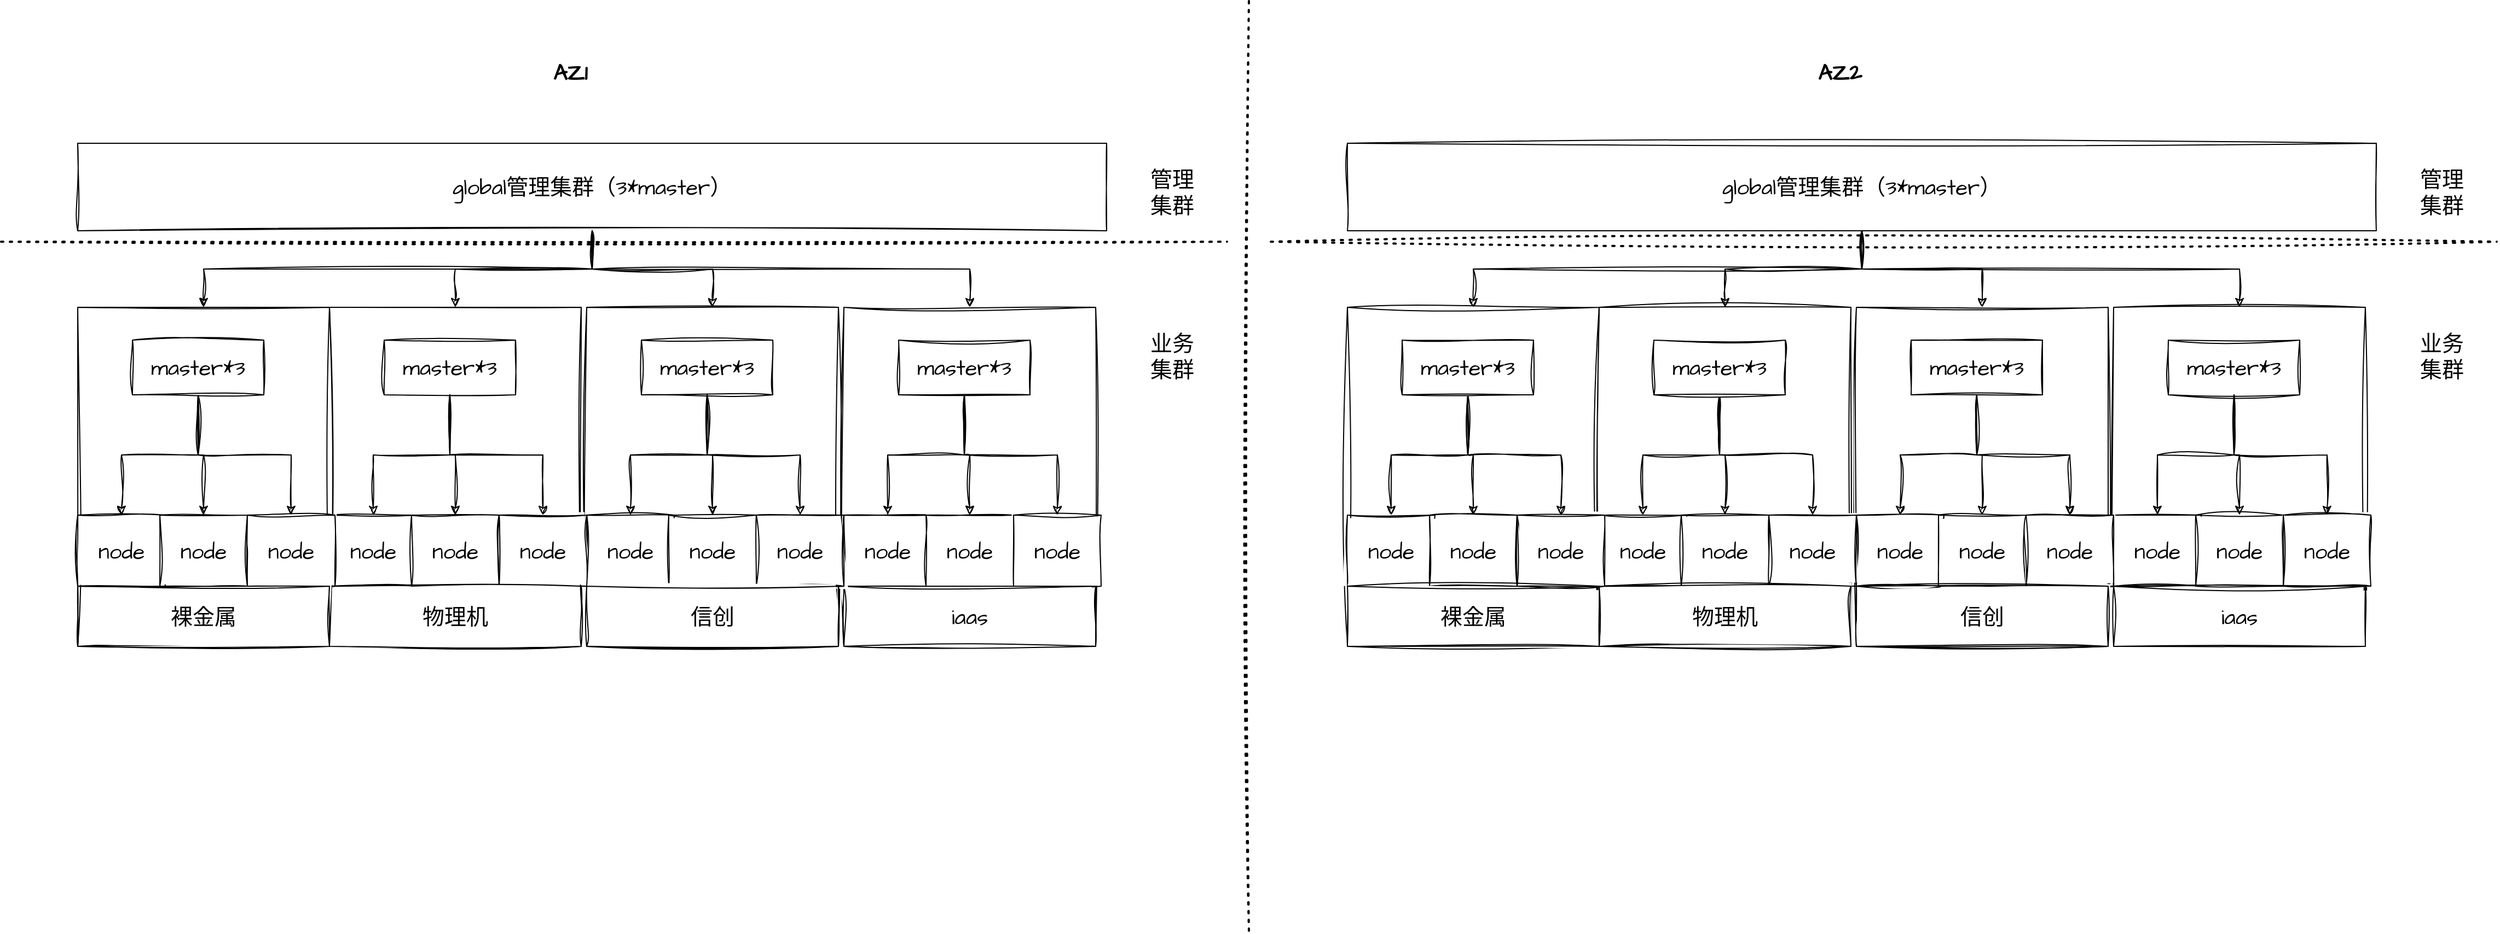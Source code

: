 <mxfile version="21.5.0" type="device">
  <diagram name="第 1 页" id="VTYRid6NEtU59-9vJcbp">
    <mxGraphModel dx="2665" dy="1022" grid="1" gridSize="10" guides="1" tooltips="1" connect="1" arrows="1" fold="1" page="1" pageScale="1" pageWidth="827" pageHeight="1169" math="0" shadow="0">
      <root>
        <mxCell id="0" />
        <mxCell id="1" parent="0" />
        <mxCell id="5ceqGkrwy4whR-oyJm8f-70" value="" style="group" vertex="1" connectable="0" parent="1">
          <mxGeometry x="710" y="430" width="235" height="310" as="geometry" />
        </mxCell>
        <mxCell id="5ceqGkrwy4whR-oyJm8f-71" value="" style="whiteSpace=wrap;html=1;fontSize=20;fontFamily=Architects Daughter;rounded=0;sketch=1;hachureGap=4;jiggle=2;curveFitting=1;fontSource=https%3A%2F%2Ffonts.googleapis.com%2Fcss%3Ffamily%3DArchitects%2BDaughter;" vertex="1" parent="5ceqGkrwy4whR-oyJm8f-70">
          <mxGeometry width="230" height="310" as="geometry" />
        </mxCell>
        <mxCell id="5ceqGkrwy4whR-oyJm8f-72" value="master*3" style="rounded=0;whiteSpace=wrap;html=1;sketch=1;hachureGap=4;jiggle=2;curveFitting=1;fontFamily=Architects Daughter;fontSource=https%3A%2F%2Ffonts.googleapis.com%2Fcss%3Ffamily%3DArchitects%2BDaughter;fontSize=20;" vertex="1" parent="5ceqGkrwy4whR-oyJm8f-70">
          <mxGeometry x="50" y="30" width="120" height="50" as="geometry" />
        </mxCell>
        <mxCell id="5ceqGkrwy4whR-oyJm8f-73" value="node" style="whiteSpace=wrap;html=1;fontSize=20;fontFamily=Architects Daughter;rounded=0;sketch=1;hachureGap=4;jiggle=2;curveFitting=1;fontSource=https%3A%2F%2Ffonts.googleapis.com%2Fcss%3Ffamily%3DArchitects%2BDaughter;" vertex="1" parent="5ceqGkrwy4whR-oyJm8f-70">
          <mxGeometry y="190" width="80" height="65" as="geometry" />
        </mxCell>
        <mxCell id="5ceqGkrwy4whR-oyJm8f-74" value="" style="edgeStyle=orthogonalEdgeStyle;rounded=0;sketch=1;hachureGap=4;jiggle=2;curveFitting=1;orthogonalLoop=1;jettySize=auto;html=1;fontFamily=Architects Daughter;fontSource=https%3A%2F%2Ffonts.googleapis.com%2Fcss%3Ffamily%3DArchitects%2BDaughter;fontSize=16;" edge="1" parent="5ceqGkrwy4whR-oyJm8f-70" source="5ceqGkrwy4whR-oyJm8f-72" target="5ceqGkrwy4whR-oyJm8f-73">
          <mxGeometry relative="1" as="geometry" />
        </mxCell>
        <mxCell id="5ceqGkrwy4whR-oyJm8f-75" value="node" style="whiteSpace=wrap;html=1;fontSize=20;fontFamily=Architects Daughter;rounded=0;sketch=1;hachureGap=4;jiggle=2;curveFitting=1;fontSource=https%3A%2F%2Ffonts.googleapis.com%2Fcss%3Ffamily%3DArchitects%2BDaughter;" vertex="1" parent="5ceqGkrwy4whR-oyJm8f-70">
          <mxGeometry x="75" y="190" width="80" height="65" as="geometry" />
        </mxCell>
        <mxCell id="5ceqGkrwy4whR-oyJm8f-76" style="edgeStyle=orthogonalEdgeStyle;rounded=0;sketch=1;hachureGap=4;jiggle=2;curveFitting=1;orthogonalLoop=1;jettySize=auto;html=1;exitX=0.5;exitY=1;exitDx=0;exitDy=0;fontFamily=Architects Daughter;fontSource=https%3A%2F%2Ffonts.googleapis.com%2Fcss%3Ffamily%3DArchitects%2BDaughter;fontSize=16;" edge="1" parent="5ceqGkrwy4whR-oyJm8f-70" source="5ceqGkrwy4whR-oyJm8f-72" target="5ceqGkrwy4whR-oyJm8f-75">
          <mxGeometry relative="1" as="geometry" />
        </mxCell>
        <mxCell id="5ceqGkrwy4whR-oyJm8f-77" value="node" style="whiteSpace=wrap;html=1;fontSize=20;fontFamily=Architects Daughter;rounded=0;sketch=1;hachureGap=4;jiggle=2;curveFitting=1;fontSource=https%3A%2F%2Ffonts.googleapis.com%2Fcss%3Ffamily%3DArchitects%2BDaughter;" vertex="1" parent="5ceqGkrwy4whR-oyJm8f-70">
          <mxGeometry x="155" y="190" width="80" height="65" as="geometry" />
        </mxCell>
        <mxCell id="5ceqGkrwy4whR-oyJm8f-78" style="edgeStyle=orthogonalEdgeStyle;rounded=0;sketch=1;hachureGap=4;jiggle=2;curveFitting=1;orthogonalLoop=1;jettySize=auto;html=1;exitX=0.5;exitY=1;exitDx=0;exitDy=0;entryX=0.5;entryY=0;entryDx=0;entryDy=0;fontFamily=Architects Daughter;fontSource=https%3A%2F%2Ffonts.googleapis.com%2Fcss%3Ffamily%3DArchitects%2BDaughter;fontSize=16;" edge="1" parent="5ceqGkrwy4whR-oyJm8f-70" source="5ceqGkrwy4whR-oyJm8f-72" target="5ceqGkrwy4whR-oyJm8f-77">
          <mxGeometry relative="1" as="geometry" />
        </mxCell>
        <mxCell id="5ceqGkrwy4whR-oyJm8f-79" value="iaas" style="rounded=0;whiteSpace=wrap;html=1;sketch=1;hachureGap=4;jiggle=2;curveFitting=1;fontFamily=Architects Daughter;fontSource=https%3A%2F%2Ffonts.googleapis.com%2Fcss%3Ffamily%3DArchitects%2BDaughter;fontSize=20;" vertex="1" parent="5ceqGkrwy4whR-oyJm8f-70">
          <mxGeometry y="255" width="230" height="55" as="geometry" />
        </mxCell>
        <mxCell id="5ceqGkrwy4whR-oyJm8f-60" value="" style="group" vertex="1" connectable="0" parent="1">
          <mxGeometry x="475" y="430" width="520" height="310" as="geometry" />
        </mxCell>
        <mxCell id="5ceqGkrwy4whR-oyJm8f-61" value="" style="whiteSpace=wrap;html=1;fontSize=20;fontFamily=Architects Daughter;rounded=0;sketch=1;hachureGap=4;jiggle=2;curveFitting=1;fontSource=https%3A%2F%2Ffonts.googleapis.com%2Fcss%3Ffamily%3DArchitects%2BDaughter;" vertex="1" parent="5ceqGkrwy4whR-oyJm8f-60">
          <mxGeometry width="230" height="310" as="geometry" />
        </mxCell>
        <mxCell id="5ceqGkrwy4whR-oyJm8f-62" value="master*3" style="rounded=0;whiteSpace=wrap;html=1;sketch=1;hachureGap=4;jiggle=2;curveFitting=1;fontFamily=Architects Daughter;fontSource=https%3A%2F%2Ffonts.googleapis.com%2Fcss%3Ffamily%3DArchitects%2BDaughter;fontSize=20;" vertex="1" parent="5ceqGkrwy4whR-oyJm8f-60">
          <mxGeometry x="50" y="30" width="120" height="50" as="geometry" />
        </mxCell>
        <mxCell id="5ceqGkrwy4whR-oyJm8f-63" value="node" style="whiteSpace=wrap;html=1;fontSize=20;fontFamily=Architects Daughter;rounded=0;sketch=1;hachureGap=4;jiggle=2;curveFitting=1;fontSource=https%3A%2F%2Ffonts.googleapis.com%2Fcss%3Ffamily%3DArchitects%2BDaughter;" vertex="1" parent="5ceqGkrwy4whR-oyJm8f-60">
          <mxGeometry y="190" width="80" height="65" as="geometry" />
        </mxCell>
        <mxCell id="5ceqGkrwy4whR-oyJm8f-64" value="" style="edgeStyle=orthogonalEdgeStyle;rounded=0;sketch=1;hachureGap=4;jiggle=2;curveFitting=1;orthogonalLoop=1;jettySize=auto;html=1;fontFamily=Architects Daughter;fontSource=https%3A%2F%2Ffonts.googleapis.com%2Fcss%3Ffamily%3DArchitects%2BDaughter;fontSize=16;" edge="1" parent="5ceqGkrwy4whR-oyJm8f-60" source="5ceqGkrwy4whR-oyJm8f-62" target="5ceqGkrwy4whR-oyJm8f-63">
          <mxGeometry relative="1" as="geometry" />
        </mxCell>
        <mxCell id="5ceqGkrwy4whR-oyJm8f-65" value="node" style="whiteSpace=wrap;html=1;fontSize=20;fontFamily=Architects Daughter;rounded=0;sketch=1;hachureGap=4;jiggle=2;curveFitting=1;fontSource=https%3A%2F%2Ffonts.googleapis.com%2Fcss%3Ffamily%3DArchitects%2BDaughter;" vertex="1" parent="5ceqGkrwy4whR-oyJm8f-60">
          <mxGeometry x="75" y="190" width="80" height="65" as="geometry" />
        </mxCell>
        <mxCell id="5ceqGkrwy4whR-oyJm8f-66" style="edgeStyle=orthogonalEdgeStyle;rounded=0;sketch=1;hachureGap=4;jiggle=2;curveFitting=1;orthogonalLoop=1;jettySize=auto;html=1;exitX=0.5;exitY=1;exitDx=0;exitDy=0;fontFamily=Architects Daughter;fontSource=https%3A%2F%2Ffonts.googleapis.com%2Fcss%3Ffamily%3DArchitects%2BDaughter;fontSize=16;" edge="1" parent="5ceqGkrwy4whR-oyJm8f-60" source="5ceqGkrwy4whR-oyJm8f-62" target="5ceqGkrwy4whR-oyJm8f-65">
          <mxGeometry relative="1" as="geometry" />
        </mxCell>
        <mxCell id="5ceqGkrwy4whR-oyJm8f-67" value="node" style="whiteSpace=wrap;html=1;fontSize=20;fontFamily=Architects Daughter;rounded=0;sketch=1;hachureGap=4;jiggle=2;curveFitting=1;fontSource=https%3A%2F%2Ffonts.googleapis.com%2Fcss%3Ffamily%3DArchitects%2BDaughter;" vertex="1" parent="5ceqGkrwy4whR-oyJm8f-60">
          <mxGeometry x="155" y="190" width="80" height="65" as="geometry" />
        </mxCell>
        <mxCell id="5ceqGkrwy4whR-oyJm8f-68" style="edgeStyle=orthogonalEdgeStyle;rounded=0;sketch=1;hachureGap=4;jiggle=2;curveFitting=1;orthogonalLoop=1;jettySize=auto;html=1;exitX=0.5;exitY=1;exitDx=0;exitDy=0;entryX=0.5;entryY=0;entryDx=0;entryDy=0;fontFamily=Architects Daughter;fontSource=https%3A%2F%2Ffonts.googleapis.com%2Fcss%3Ffamily%3DArchitects%2BDaughter;fontSize=16;" edge="1" parent="5ceqGkrwy4whR-oyJm8f-60" source="5ceqGkrwy4whR-oyJm8f-62" target="5ceqGkrwy4whR-oyJm8f-67">
          <mxGeometry relative="1" as="geometry" />
        </mxCell>
        <mxCell id="5ceqGkrwy4whR-oyJm8f-69" value="信创" style="rounded=0;whiteSpace=wrap;html=1;sketch=1;hachureGap=4;jiggle=2;curveFitting=1;fontFamily=Architects Daughter;fontSource=https%3A%2F%2Ffonts.googleapis.com%2Fcss%3Ffamily%3DArchitects%2BDaughter;fontSize=20;" vertex="1" parent="5ceqGkrwy4whR-oyJm8f-60">
          <mxGeometry y="255" width="230" height="55" as="geometry" />
        </mxCell>
        <mxCell id="5ceqGkrwy4whR-oyJm8f-50" value="" style="group" vertex="1" connectable="0" parent="1">
          <mxGeometry x="240" y="430" width="235" height="310" as="geometry" />
        </mxCell>
        <mxCell id="5ceqGkrwy4whR-oyJm8f-51" value="" style="whiteSpace=wrap;html=1;fontSize=20;fontFamily=Architects Daughter;rounded=0;sketch=1;hachureGap=4;jiggle=2;curveFitting=1;fontSource=https%3A%2F%2Ffonts.googleapis.com%2Fcss%3Ffamily%3DArchitects%2BDaughter;" vertex="1" parent="5ceqGkrwy4whR-oyJm8f-50">
          <mxGeometry width="230" height="310" as="geometry" />
        </mxCell>
        <mxCell id="5ceqGkrwy4whR-oyJm8f-53" value="node" style="whiteSpace=wrap;html=1;fontSize=20;fontFamily=Architects Daughter;rounded=0;sketch=1;hachureGap=4;jiggle=2;curveFitting=1;fontSource=https%3A%2F%2Ffonts.googleapis.com%2Fcss%3Ffamily%3DArchitects%2BDaughter;" vertex="1" parent="5ceqGkrwy4whR-oyJm8f-50">
          <mxGeometry y="190" width="80" height="65" as="geometry" />
        </mxCell>
        <mxCell id="5ceqGkrwy4whR-oyJm8f-54" value="" style="edgeStyle=orthogonalEdgeStyle;rounded=0;sketch=1;hachureGap=4;jiggle=2;curveFitting=1;orthogonalLoop=1;jettySize=auto;html=1;fontFamily=Architects Daughter;fontSource=https%3A%2F%2Ffonts.googleapis.com%2Fcss%3Ffamily%3DArchitects%2BDaughter;fontSize=16;" edge="1" parent="5ceqGkrwy4whR-oyJm8f-50" source="5ceqGkrwy4whR-oyJm8f-52" target="5ceqGkrwy4whR-oyJm8f-53">
          <mxGeometry relative="1" as="geometry" />
        </mxCell>
        <mxCell id="5ceqGkrwy4whR-oyJm8f-55" value="node" style="whiteSpace=wrap;html=1;fontSize=20;fontFamily=Architects Daughter;rounded=0;sketch=1;hachureGap=4;jiggle=2;curveFitting=1;fontSource=https%3A%2F%2Ffonts.googleapis.com%2Fcss%3Ffamily%3DArchitects%2BDaughter;" vertex="1" parent="5ceqGkrwy4whR-oyJm8f-50">
          <mxGeometry x="75" y="190" width="80" height="65" as="geometry" />
        </mxCell>
        <mxCell id="5ceqGkrwy4whR-oyJm8f-56" style="edgeStyle=orthogonalEdgeStyle;rounded=0;sketch=1;hachureGap=4;jiggle=2;curveFitting=1;orthogonalLoop=1;jettySize=auto;html=1;exitX=0.5;exitY=1;exitDx=0;exitDy=0;fontFamily=Architects Daughter;fontSource=https%3A%2F%2Ffonts.googleapis.com%2Fcss%3Ffamily%3DArchitects%2BDaughter;fontSize=16;" edge="1" parent="5ceqGkrwy4whR-oyJm8f-50" source="5ceqGkrwy4whR-oyJm8f-52" target="5ceqGkrwy4whR-oyJm8f-55">
          <mxGeometry relative="1" as="geometry" />
        </mxCell>
        <mxCell id="5ceqGkrwy4whR-oyJm8f-57" value="node" style="whiteSpace=wrap;html=1;fontSize=20;fontFamily=Architects Daughter;rounded=0;sketch=1;hachureGap=4;jiggle=2;curveFitting=1;fontSource=https%3A%2F%2Ffonts.googleapis.com%2Fcss%3Ffamily%3DArchitects%2BDaughter;" vertex="1" parent="5ceqGkrwy4whR-oyJm8f-50">
          <mxGeometry x="155" y="190" width="80" height="65" as="geometry" />
        </mxCell>
        <mxCell id="5ceqGkrwy4whR-oyJm8f-58" style="edgeStyle=orthogonalEdgeStyle;rounded=0;sketch=1;hachureGap=4;jiggle=2;curveFitting=1;orthogonalLoop=1;jettySize=auto;html=1;exitX=0.5;exitY=1;exitDx=0;exitDy=0;entryX=0.5;entryY=0;entryDx=0;entryDy=0;fontFamily=Architects Daughter;fontSource=https%3A%2F%2Ffonts.googleapis.com%2Fcss%3Ffamily%3DArchitects%2BDaughter;fontSize=16;" edge="1" parent="5ceqGkrwy4whR-oyJm8f-50" source="5ceqGkrwy4whR-oyJm8f-52" target="5ceqGkrwy4whR-oyJm8f-57">
          <mxGeometry relative="1" as="geometry" />
        </mxCell>
        <mxCell id="5ceqGkrwy4whR-oyJm8f-59" value="物理机" style="rounded=0;whiteSpace=wrap;html=1;sketch=1;hachureGap=4;jiggle=2;curveFitting=1;fontFamily=Architects Daughter;fontSource=https%3A%2F%2Ffonts.googleapis.com%2Fcss%3Ffamily%3DArchitects%2BDaughter;fontSize=20;" vertex="1" parent="5ceqGkrwy4whR-oyJm8f-50">
          <mxGeometry y="255" width="230" height="55" as="geometry" />
        </mxCell>
        <mxCell id="5ceqGkrwy4whR-oyJm8f-52" value="master*3" style="rounded=0;whiteSpace=wrap;html=1;sketch=1;hachureGap=4;jiggle=2;curveFitting=1;fontFamily=Architects Daughter;fontSource=https%3A%2F%2Ffonts.googleapis.com%2Fcss%3Ffamily%3DArchitects%2BDaughter;fontSize=20;" vertex="1" parent="5ceqGkrwy4whR-oyJm8f-50">
          <mxGeometry x="50" y="30" width="120" height="50" as="geometry" />
        </mxCell>
        <mxCell id="5ceqGkrwy4whR-oyJm8f-31" value="" style="edgeStyle=orthogonalEdgeStyle;rounded=0;sketch=1;hachureGap=4;jiggle=2;curveFitting=1;orthogonalLoop=1;jettySize=auto;html=1;fontFamily=Architects Daughter;fontSource=https%3A%2F%2Ffonts.googleapis.com%2Fcss%3Ffamily%3DArchitects%2BDaughter;fontSize=16;entryX=0.5;entryY=0;entryDx=0;entryDy=0;" edge="1" parent="1" source="5ceqGkrwy4whR-oyJm8f-28" target="5ceqGkrwy4whR-oyJm8f-90">
          <mxGeometry relative="1" as="geometry">
            <mxPoint x="125" y="430" as="targetPoint" />
          </mxGeometry>
        </mxCell>
        <mxCell id="5ceqGkrwy4whR-oyJm8f-81" style="edgeStyle=orthogonalEdgeStyle;rounded=0;sketch=1;hachureGap=4;jiggle=2;curveFitting=1;orthogonalLoop=1;jettySize=auto;html=1;exitX=0.5;exitY=1;exitDx=0;exitDy=0;entryX=0.5;entryY=0;entryDx=0;entryDy=0;fontFamily=Architects Daughter;fontSource=https%3A%2F%2Ffonts.googleapis.com%2Fcss%3Ffamily%3DArchitects%2BDaughter;fontSize=16;" edge="1" parent="1" source="5ceqGkrwy4whR-oyJm8f-28" target="5ceqGkrwy4whR-oyJm8f-51">
          <mxGeometry relative="1" as="geometry" />
        </mxCell>
        <mxCell id="5ceqGkrwy4whR-oyJm8f-82" style="edgeStyle=orthogonalEdgeStyle;rounded=0;sketch=1;hachureGap=4;jiggle=2;curveFitting=1;orthogonalLoop=1;jettySize=auto;html=1;exitX=0.5;exitY=1;exitDx=0;exitDy=0;entryX=0.5;entryY=0;entryDx=0;entryDy=0;fontFamily=Architects Daughter;fontSource=https%3A%2F%2Ffonts.googleapis.com%2Fcss%3Ffamily%3DArchitects%2BDaughter;fontSize=16;" edge="1" parent="1" source="5ceqGkrwy4whR-oyJm8f-28" target="5ceqGkrwy4whR-oyJm8f-61">
          <mxGeometry relative="1" as="geometry" />
        </mxCell>
        <mxCell id="5ceqGkrwy4whR-oyJm8f-83" style="edgeStyle=orthogonalEdgeStyle;rounded=0;sketch=1;hachureGap=4;jiggle=2;curveFitting=1;orthogonalLoop=1;jettySize=auto;html=1;exitX=0.5;exitY=1;exitDx=0;exitDy=0;fontFamily=Architects Daughter;fontSource=https%3A%2F%2Ffonts.googleapis.com%2Fcss%3Ffamily%3DArchitects%2BDaughter;fontSize=16;" edge="1" parent="1" source="5ceqGkrwy4whR-oyJm8f-28" target="5ceqGkrwy4whR-oyJm8f-71">
          <mxGeometry relative="1" as="geometry" />
        </mxCell>
        <mxCell id="5ceqGkrwy4whR-oyJm8f-28" value="global管理集群（3*master）" style="rounded=0;whiteSpace=wrap;html=1;sketch=1;hachureGap=4;jiggle=2;curveFitting=1;fontFamily=Architects Daughter;fontSource=https%3A%2F%2Ffonts.googleapis.com%2Fcss%3Ffamily%3DArchitects%2BDaughter;fontSize=20;" vertex="1" parent="1">
          <mxGeometry x="10" y="280" width="940" height="80" as="geometry" />
        </mxCell>
        <mxCell id="5ceqGkrwy4whR-oyJm8f-88" value="" style="endArrow=none;dashed=1;html=1;dashPattern=1 3;strokeWidth=2;rounded=0;sketch=1;hachureGap=4;jiggle=2;curveFitting=1;fontFamily=Architects Daughter;fontSource=https%3A%2F%2Ffonts.googleapis.com%2Fcss%3Ffamily%3DArchitects%2BDaughter;fontSize=16;" edge="1" parent="1">
          <mxGeometry width="50" height="50" relative="1" as="geometry">
            <mxPoint x="-60" y="370" as="sourcePoint" />
            <mxPoint x="1060" y="370" as="targetPoint" />
          </mxGeometry>
        </mxCell>
        <mxCell id="5ceqGkrwy4whR-oyJm8f-89" value="" style="group" vertex="1" connectable="0" parent="1">
          <mxGeometry x="10" y="430" width="235" height="310" as="geometry" />
        </mxCell>
        <mxCell id="5ceqGkrwy4whR-oyJm8f-90" value="" style="whiteSpace=wrap;html=1;fontSize=20;fontFamily=Architects Daughter;rounded=0;sketch=1;hachureGap=4;jiggle=2;curveFitting=1;fontSource=https%3A%2F%2Ffonts.googleapis.com%2Fcss%3Ffamily%3DArchitects%2BDaughter;" vertex="1" parent="5ceqGkrwy4whR-oyJm8f-89">
          <mxGeometry width="230" height="310" as="geometry" />
        </mxCell>
        <mxCell id="5ceqGkrwy4whR-oyJm8f-91" value="node" style="whiteSpace=wrap;html=1;fontSize=20;fontFamily=Architects Daughter;rounded=0;sketch=1;hachureGap=4;jiggle=2;curveFitting=1;fontSource=https%3A%2F%2Ffonts.googleapis.com%2Fcss%3Ffamily%3DArchitects%2BDaughter;" vertex="1" parent="5ceqGkrwy4whR-oyJm8f-89">
          <mxGeometry y="190" width="80" height="65" as="geometry" />
        </mxCell>
        <mxCell id="5ceqGkrwy4whR-oyJm8f-92" value="" style="edgeStyle=orthogonalEdgeStyle;rounded=0;sketch=1;hachureGap=4;jiggle=2;curveFitting=1;orthogonalLoop=1;jettySize=auto;html=1;fontFamily=Architects Daughter;fontSource=https%3A%2F%2Ffonts.googleapis.com%2Fcss%3Ffamily%3DArchitects%2BDaughter;fontSize=16;" edge="1" parent="5ceqGkrwy4whR-oyJm8f-89" source="5ceqGkrwy4whR-oyJm8f-98" target="5ceqGkrwy4whR-oyJm8f-91">
          <mxGeometry relative="1" as="geometry" />
        </mxCell>
        <mxCell id="5ceqGkrwy4whR-oyJm8f-93" value="node" style="whiteSpace=wrap;html=1;fontSize=20;fontFamily=Architects Daughter;rounded=0;sketch=1;hachureGap=4;jiggle=2;curveFitting=1;fontSource=https%3A%2F%2Ffonts.googleapis.com%2Fcss%3Ffamily%3DArchitects%2BDaughter;" vertex="1" parent="5ceqGkrwy4whR-oyJm8f-89">
          <mxGeometry x="75" y="190" width="80" height="65" as="geometry" />
        </mxCell>
        <mxCell id="5ceqGkrwy4whR-oyJm8f-94" style="edgeStyle=orthogonalEdgeStyle;rounded=0;sketch=1;hachureGap=4;jiggle=2;curveFitting=1;orthogonalLoop=1;jettySize=auto;html=1;exitX=0.5;exitY=1;exitDx=0;exitDy=0;fontFamily=Architects Daughter;fontSource=https%3A%2F%2Ffonts.googleapis.com%2Fcss%3Ffamily%3DArchitects%2BDaughter;fontSize=16;" edge="1" parent="5ceqGkrwy4whR-oyJm8f-89" source="5ceqGkrwy4whR-oyJm8f-98" target="5ceqGkrwy4whR-oyJm8f-93">
          <mxGeometry relative="1" as="geometry" />
        </mxCell>
        <mxCell id="5ceqGkrwy4whR-oyJm8f-95" value="node" style="whiteSpace=wrap;html=1;fontSize=20;fontFamily=Architects Daughter;rounded=0;sketch=1;hachureGap=4;jiggle=2;curveFitting=1;fontSource=https%3A%2F%2Ffonts.googleapis.com%2Fcss%3Ffamily%3DArchitects%2BDaughter;" vertex="1" parent="5ceqGkrwy4whR-oyJm8f-89">
          <mxGeometry x="155" y="190" width="80" height="65" as="geometry" />
        </mxCell>
        <mxCell id="5ceqGkrwy4whR-oyJm8f-96" style="edgeStyle=orthogonalEdgeStyle;rounded=0;sketch=1;hachureGap=4;jiggle=2;curveFitting=1;orthogonalLoop=1;jettySize=auto;html=1;exitX=0.5;exitY=1;exitDx=0;exitDy=0;entryX=0.5;entryY=0;entryDx=0;entryDy=0;fontFamily=Architects Daughter;fontSource=https%3A%2F%2Ffonts.googleapis.com%2Fcss%3Ffamily%3DArchitects%2BDaughter;fontSize=16;" edge="1" parent="5ceqGkrwy4whR-oyJm8f-89" source="5ceqGkrwy4whR-oyJm8f-98" target="5ceqGkrwy4whR-oyJm8f-95">
          <mxGeometry relative="1" as="geometry" />
        </mxCell>
        <mxCell id="5ceqGkrwy4whR-oyJm8f-97" value="裸金属" style="rounded=0;whiteSpace=wrap;html=1;sketch=1;hachureGap=4;jiggle=2;curveFitting=1;fontFamily=Architects Daughter;fontSource=https%3A%2F%2Ffonts.googleapis.com%2Fcss%3Ffamily%3DArchitects%2BDaughter;fontSize=20;" vertex="1" parent="5ceqGkrwy4whR-oyJm8f-89">
          <mxGeometry y="255" width="230" height="55" as="geometry" />
        </mxCell>
        <mxCell id="5ceqGkrwy4whR-oyJm8f-98" value="master*3" style="rounded=0;whiteSpace=wrap;html=1;sketch=1;hachureGap=4;jiggle=2;curveFitting=1;fontFamily=Architects Daughter;fontSource=https%3A%2F%2Ffonts.googleapis.com%2Fcss%3Ffamily%3DArchitects%2BDaughter;fontSize=20;" vertex="1" parent="5ceqGkrwy4whR-oyJm8f-89">
          <mxGeometry x="50" y="30" width="120" height="50" as="geometry" />
        </mxCell>
        <mxCell id="5ceqGkrwy4whR-oyJm8f-100" value="管理集群" style="text;html=1;strokeColor=none;fillColor=none;align=center;verticalAlign=middle;whiteSpace=wrap;rounded=0;fontSize=20;fontFamily=Architects Daughter;" vertex="1" parent="1">
          <mxGeometry x="980" y="310" width="60" height="30" as="geometry" />
        </mxCell>
        <mxCell id="5ceqGkrwy4whR-oyJm8f-101" value="业务集群" style="text;html=1;strokeColor=none;fillColor=none;align=center;verticalAlign=middle;whiteSpace=wrap;rounded=0;fontSize=20;fontFamily=Architects Daughter;" vertex="1" parent="1">
          <mxGeometry x="980" y="460" width="60" height="30" as="geometry" />
        </mxCell>
        <mxCell id="5ceqGkrwy4whR-oyJm8f-102" value="&lt;b&gt;AZ1&lt;/b&gt;" style="text;html=1;strokeColor=none;fillColor=none;align=center;verticalAlign=middle;whiteSpace=wrap;rounded=0;fontSize=20;fontFamily=Architects Daughter;" vertex="1" parent="1">
          <mxGeometry x="430" y="200" width="60" height="30" as="geometry" />
        </mxCell>
        <mxCell id="5ceqGkrwy4whR-oyJm8f-103" value="" style="endArrow=none;dashed=1;html=1;dashPattern=1 3;strokeWidth=2;rounded=0;sketch=1;hachureGap=4;jiggle=2;curveFitting=1;fontFamily=Architects Daughter;fontSource=https%3A%2F%2Ffonts.googleapis.com%2Fcss%3Ffamily%3DArchitects%2BDaughter;fontSize=16;" edge="1" parent="1">
          <mxGeometry width="50" height="50" relative="1" as="geometry">
            <mxPoint x="1080" y="1000" as="sourcePoint" />
            <mxPoint x="1080" y="150" as="targetPoint" />
          </mxGeometry>
        </mxCell>
        <mxCell id="5ceqGkrwy4whR-oyJm8f-104" value="" style="group" vertex="1" connectable="0" parent="1">
          <mxGeometry x="1870" y="430" width="235" height="310" as="geometry" />
        </mxCell>
        <mxCell id="5ceqGkrwy4whR-oyJm8f-105" value="" style="whiteSpace=wrap;html=1;fontSize=20;fontFamily=Architects Daughter;rounded=0;sketch=1;hachureGap=4;jiggle=2;curveFitting=1;fontSource=https%3A%2F%2Ffonts.googleapis.com%2Fcss%3Ffamily%3DArchitects%2BDaughter;" vertex="1" parent="5ceqGkrwy4whR-oyJm8f-104">
          <mxGeometry width="230" height="310" as="geometry" />
        </mxCell>
        <mxCell id="5ceqGkrwy4whR-oyJm8f-106" value="master*3" style="rounded=0;whiteSpace=wrap;html=1;sketch=1;hachureGap=4;jiggle=2;curveFitting=1;fontFamily=Architects Daughter;fontSource=https%3A%2F%2Ffonts.googleapis.com%2Fcss%3Ffamily%3DArchitects%2BDaughter;fontSize=20;" vertex="1" parent="5ceqGkrwy4whR-oyJm8f-104">
          <mxGeometry x="50" y="30" width="120" height="50" as="geometry" />
        </mxCell>
        <mxCell id="5ceqGkrwy4whR-oyJm8f-107" value="node" style="whiteSpace=wrap;html=1;fontSize=20;fontFamily=Architects Daughter;rounded=0;sketch=1;hachureGap=4;jiggle=2;curveFitting=1;fontSource=https%3A%2F%2Ffonts.googleapis.com%2Fcss%3Ffamily%3DArchitects%2BDaughter;" vertex="1" parent="5ceqGkrwy4whR-oyJm8f-104">
          <mxGeometry y="190" width="80" height="65" as="geometry" />
        </mxCell>
        <mxCell id="5ceqGkrwy4whR-oyJm8f-108" value="" style="edgeStyle=orthogonalEdgeStyle;rounded=0;sketch=1;hachureGap=4;jiggle=2;curveFitting=1;orthogonalLoop=1;jettySize=auto;html=1;fontFamily=Architects Daughter;fontSource=https%3A%2F%2Ffonts.googleapis.com%2Fcss%3Ffamily%3DArchitects%2BDaughter;fontSize=16;" edge="1" parent="5ceqGkrwy4whR-oyJm8f-104" source="5ceqGkrwy4whR-oyJm8f-106" target="5ceqGkrwy4whR-oyJm8f-107">
          <mxGeometry relative="1" as="geometry" />
        </mxCell>
        <mxCell id="5ceqGkrwy4whR-oyJm8f-109" value="node" style="whiteSpace=wrap;html=1;fontSize=20;fontFamily=Architects Daughter;rounded=0;sketch=1;hachureGap=4;jiggle=2;curveFitting=1;fontSource=https%3A%2F%2Ffonts.googleapis.com%2Fcss%3Ffamily%3DArchitects%2BDaughter;" vertex="1" parent="5ceqGkrwy4whR-oyJm8f-104">
          <mxGeometry x="75" y="190" width="80" height="65" as="geometry" />
        </mxCell>
        <mxCell id="5ceqGkrwy4whR-oyJm8f-110" style="edgeStyle=orthogonalEdgeStyle;rounded=0;sketch=1;hachureGap=4;jiggle=2;curveFitting=1;orthogonalLoop=1;jettySize=auto;html=1;exitX=0.5;exitY=1;exitDx=0;exitDy=0;fontFamily=Architects Daughter;fontSource=https%3A%2F%2Ffonts.googleapis.com%2Fcss%3Ffamily%3DArchitects%2BDaughter;fontSize=16;" edge="1" parent="5ceqGkrwy4whR-oyJm8f-104" source="5ceqGkrwy4whR-oyJm8f-106" target="5ceqGkrwy4whR-oyJm8f-109">
          <mxGeometry relative="1" as="geometry" />
        </mxCell>
        <mxCell id="5ceqGkrwy4whR-oyJm8f-111" value="node" style="whiteSpace=wrap;html=1;fontSize=20;fontFamily=Architects Daughter;rounded=0;sketch=1;hachureGap=4;jiggle=2;curveFitting=1;fontSource=https%3A%2F%2Ffonts.googleapis.com%2Fcss%3Ffamily%3DArchitects%2BDaughter;" vertex="1" parent="5ceqGkrwy4whR-oyJm8f-104">
          <mxGeometry x="155" y="190" width="80" height="65" as="geometry" />
        </mxCell>
        <mxCell id="5ceqGkrwy4whR-oyJm8f-112" style="edgeStyle=orthogonalEdgeStyle;rounded=0;sketch=1;hachureGap=4;jiggle=2;curveFitting=1;orthogonalLoop=1;jettySize=auto;html=1;exitX=0.5;exitY=1;exitDx=0;exitDy=0;entryX=0.5;entryY=0;entryDx=0;entryDy=0;fontFamily=Architects Daughter;fontSource=https%3A%2F%2Ffonts.googleapis.com%2Fcss%3Ffamily%3DArchitects%2BDaughter;fontSize=16;" edge="1" parent="5ceqGkrwy4whR-oyJm8f-104" source="5ceqGkrwy4whR-oyJm8f-106" target="5ceqGkrwy4whR-oyJm8f-111">
          <mxGeometry relative="1" as="geometry" />
        </mxCell>
        <mxCell id="5ceqGkrwy4whR-oyJm8f-113" value="iaas" style="rounded=0;whiteSpace=wrap;html=1;sketch=1;hachureGap=4;jiggle=2;curveFitting=1;fontFamily=Architects Daughter;fontSource=https%3A%2F%2Ffonts.googleapis.com%2Fcss%3Ffamily%3DArchitects%2BDaughter;fontSize=20;" vertex="1" parent="5ceqGkrwy4whR-oyJm8f-104">
          <mxGeometry y="255" width="230" height="55" as="geometry" />
        </mxCell>
        <mxCell id="5ceqGkrwy4whR-oyJm8f-114" value="" style="group" vertex="1" connectable="0" parent="1">
          <mxGeometry x="1635" y="430" width="520" height="310" as="geometry" />
        </mxCell>
        <mxCell id="5ceqGkrwy4whR-oyJm8f-115" value="" style="whiteSpace=wrap;html=1;fontSize=20;fontFamily=Architects Daughter;rounded=0;sketch=1;hachureGap=4;jiggle=2;curveFitting=1;fontSource=https%3A%2F%2Ffonts.googleapis.com%2Fcss%3Ffamily%3DArchitects%2BDaughter;" vertex="1" parent="5ceqGkrwy4whR-oyJm8f-114">
          <mxGeometry width="230" height="310" as="geometry" />
        </mxCell>
        <mxCell id="5ceqGkrwy4whR-oyJm8f-116" value="master*3" style="rounded=0;whiteSpace=wrap;html=1;sketch=1;hachureGap=4;jiggle=2;curveFitting=1;fontFamily=Architects Daughter;fontSource=https%3A%2F%2Ffonts.googleapis.com%2Fcss%3Ffamily%3DArchitects%2BDaughter;fontSize=20;" vertex="1" parent="5ceqGkrwy4whR-oyJm8f-114">
          <mxGeometry x="50" y="30" width="120" height="50" as="geometry" />
        </mxCell>
        <mxCell id="5ceqGkrwy4whR-oyJm8f-117" value="node" style="whiteSpace=wrap;html=1;fontSize=20;fontFamily=Architects Daughter;rounded=0;sketch=1;hachureGap=4;jiggle=2;curveFitting=1;fontSource=https%3A%2F%2Ffonts.googleapis.com%2Fcss%3Ffamily%3DArchitects%2BDaughter;" vertex="1" parent="5ceqGkrwy4whR-oyJm8f-114">
          <mxGeometry y="190" width="80" height="65" as="geometry" />
        </mxCell>
        <mxCell id="5ceqGkrwy4whR-oyJm8f-118" value="" style="edgeStyle=orthogonalEdgeStyle;rounded=0;sketch=1;hachureGap=4;jiggle=2;curveFitting=1;orthogonalLoop=1;jettySize=auto;html=1;fontFamily=Architects Daughter;fontSource=https%3A%2F%2Ffonts.googleapis.com%2Fcss%3Ffamily%3DArchitects%2BDaughter;fontSize=16;" edge="1" parent="5ceqGkrwy4whR-oyJm8f-114" source="5ceqGkrwy4whR-oyJm8f-116" target="5ceqGkrwy4whR-oyJm8f-117">
          <mxGeometry relative="1" as="geometry" />
        </mxCell>
        <mxCell id="5ceqGkrwy4whR-oyJm8f-119" value="node" style="whiteSpace=wrap;html=1;fontSize=20;fontFamily=Architects Daughter;rounded=0;sketch=1;hachureGap=4;jiggle=2;curveFitting=1;fontSource=https%3A%2F%2Ffonts.googleapis.com%2Fcss%3Ffamily%3DArchitects%2BDaughter;" vertex="1" parent="5ceqGkrwy4whR-oyJm8f-114">
          <mxGeometry x="75" y="190" width="80" height="65" as="geometry" />
        </mxCell>
        <mxCell id="5ceqGkrwy4whR-oyJm8f-120" style="edgeStyle=orthogonalEdgeStyle;rounded=0;sketch=1;hachureGap=4;jiggle=2;curveFitting=1;orthogonalLoop=1;jettySize=auto;html=1;exitX=0.5;exitY=1;exitDx=0;exitDy=0;fontFamily=Architects Daughter;fontSource=https%3A%2F%2Ffonts.googleapis.com%2Fcss%3Ffamily%3DArchitects%2BDaughter;fontSize=16;" edge="1" parent="5ceqGkrwy4whR-oyJm8f-114" source="5ceqGkrwy4whR-oyJm8f-116" target="5ceqGkrwy4whR-oyJm8f-119">
          <mxGeometry relative="1" as="geometry" />
        </mxCell>
        <mxCell id="5ceqGkrwy4whR-oyJm8f-121" value="node" style="whiteSpace=wrap;html=1;fontSize=20;fontFamily=Architects Daughter;rounded=0;sketch=1;hachureGap=4;jiggle=2;curveFitting=1;fontSource=https%3A%2F%2Ffonts.googleapis.com%2Fcss%3Ffamily%3DArchitects%2BDaughter;" vertex="1" parent="5ceqGkrwy4whR-oyJm8f-114">
          <mxGeometry x="155" y="190" width="80" height="65" as="geometry" />
        </mxCell>
        <mxCell id="5ceqGkrwy4whR-oyJm8f-122" style="edgeStyle=orthogonalEdgeStyle;rounded=0;sketch=1;hachureGap=4;jiggle=2;curveFitting=1;orthogonalLoop=1;jettySize=auto;html=1;exitX=0.5;exitY=1;exitDx=0;exitDy=0;entryX=0.5;entryY=0;entryDx=0;entryDy=0;fontFamily=Architects Daughter;fontSource=https%3A%2F%2Ffonts.googleapis.com%2Fcss%3Ffamily%3DArchitects%2BDaughter;fontSize=16;" edge="1" parent="5ceqGkrwy4whR-oyJm8f-114" source="5ceqGkrwy4whR-oyJm8f-116" target="5ceqGkrwy4whR-oyJm8f-121">
          <mxGeometry relative="1" as="geometry" />
        </mxCell>
        <mxCell id="5ceqGkrwy4whR-oyJm8f-123" value="信创" style="rounded=0;whiteSpace=wrap;html=1;sketch=1;hachureGap=4;jiggle=2;curveFitting=1;fontFamily=Architects Daughter;fontSource=https%3A%2F%2Ffonts.googleapis.com%2Fcss%3Ffamily%3DArchitects%2BDaughter;fontSize=20;" vertex="1" parent="5ceqGkrwy4whR-oyJm8f-114">
          <mxGeometry y="255" width="230" height="55" as="geometry" />
        </mxCell>
        <mxCell id="5ceqGkrwy4whR-oyJm8f-124" value="" style="group" vertex="1" connectable="0" parent="1">
          <mxGeometry x="1400" y="430" width="235" height="310" as="geometry" />
        </mxCell>
        <mxCell id="5ceqGkrwy4whR-oyJm8f-125" value="" style="whiteSpace=wrap;html=1;fontSize=20;fontFamily=Architects Daughter;rounded=0;sketch=1;hachureGap=4;jiggle=2;curveFitting=1;fontSource=https%3A%2F%2Ffonts.googleapis.com%2Fcss%3Ffamily%3DArchitects%2BDaughter;" vertex="1" parent="5ceqGkrwy4whR-oyJm8f-124">
          <mxGeometry width="230" height="310" as="geometry" />
        </mxCell>
        <mxCell id="5ceqGkrwy4whR-oyJm8f-126" value="node" style="whiteSpace=wrap;html=1;fontSize=20;fontFamily=Architects Daughter;rounded=0;sketch=1;hachureGap=4;jiggle=2;curveFitting=1;fontSource=https%3A%2F%2Ffonts.googleapis.com%2Fcss%3Ffamily%3DArchitects%2BDaughter;" vertex="1" parent="5ceqGkrwy4whR-oyJm8f-124">
          <mxGeometry y="190" width="80" height="65" as="geometry" />
        </mxCell>
        <mxCell id="5ceqGkrwy4whR-oyJm8f-127" value="" style="edgeStyle=orthogonalEdgeStyle;rounded=0;sketch=1;hachureGap=4;jiggle=2;curveFitting=1;orthogonalLoop=1;jettySize=auto;html=1;fontFamily=Architects Daughter;fontSource=https%3A%2F%2Ffonts.googleapis.com%2Fcss%3Ffamily%3DArchitects%2BDaughter;fontSize=16;" edge="1" parent="5ceqGkrwy4whR-oyJm8f-124" source="5ceqGkrwy4whR-oyJm8f-133" target="5ceqGkrwy4whR-oyJm8f-126">
          <mxGeometry relative="1" as="geometry" />
        </mxCell>
        <mxCell id="5ceqGkrwy4whR-oyJm8f-128" value="node" style="whiteSpace=wrap;html=1;fontSize=20;fontFamily=Architects Daughter;rounded=0;sketch=1;hachureGap=4;jiggle=2;curveFitting=1;fontSource=https%3A%2F%2Ffonts.googleapis.com%2Fcss%3Ffamily%3DArchitects%2BDaughter;" vertex="1" parent="5ceqGkrwy4whR-oyJm8f-124">
          <mxGeometry x="75" y="190" width="80" height="65" as="geometry" />
        </mxCell>
        <mxCell id="5ceqGkrwy4whR-oyJm8f-129" style="edgeStyle=orthogonalEdgeStyle;rounded=0;sketch=1;hachureGap=4;jiggle=2;curveFitting=1;orthogonalLoop=1;jettySize=auto;html=1;exitX=0.5;exitY=1;exitDx=0;exitDy=0;fontFamily=Architects Daughter;fontSource=https%3A%2F%2Ffonts.googleapis.com%2Fcss%3Ffamily%3DArchitects%2BDaughter;fontSize=16;" edge="1" parent="5ceqGkrwy4whR-oyJm8f-124" source="5ceqGkrwy4whR-oyJm8f-133" target="5ceqGkrwy4whR-oyJm8f-128">
          <mxGeometry relative="1" as="geometry" />
        </mxCell>
        <mxCell id="5ceqGkrwy4whR-oyJm8f-130" value="node" style="whiteSpace=wrap;html=1;fontSize=20;fontFamily=Architects Daughter;rounded=0;sketch=1;hachureGap=4;jiggle=2;curveFitting=1;fontSource=https%3A%2F%2Ffonts.googleapis.com%2Fcss%3Ffamily%3DArchitects%2BDaughter;" vertex="1" parent="5ceqGkrwy4whR-oyJm8f-124">
          <mxGeometry x="155" y="190" width="80" height="65" as="geometry" />
        </mxCell>
        <mxCell id="5ceqGkrwy4whR-oyJm8f-131" style="edgeStyle=orthogonalEdgeStyle;rounded=0;sketch=1;hachureGap=4;jiggle=2;curveFitting=1;orthogonalLoop=1;jettySize=auto;html=1;exitX=0.5;exitY=1;exitDx=0;exitDy=0;entryX=0.5;entryY=0;entryDx=0;entryDy=0;fontFamily=Architects Daughter;fontSource=https%3A%2F%2Ffonts.googleapis.com%2Fcss%3Ffamily%3DArchitects%2BDaughter;fontSize=16;" edge="1" parent="5ceqGkrwy4whR-oyJm8f-124" source="5ceqGkrwy4whR-oyJm8f-133" target="5ceqGkrwy4whR-oyJm8f-130">
          <mxGeometry relative="1" as="geometry" />
        </mxCell>
        <mxCell id="5ceqGkrwy4whR-oyJm8f-132" value="物理机" style="rounded=0;whiteSpace=wrap;html=1;sketch=1;hachureGap=4;jiggle=2;curveFitting=1;fontFamily=Architects Daughter;fontSource=https%3A%2F%2Ffonts.googleapis.com%2Fcss%3Ffamily%3DArchitects%2BDaughter;fontSize=20;" vertex="1" parent="5ceqGkrwy4whR-oyJm8f-124">
          <mxGeometry y="255" width="230" height="55" as="geometry" />
        </mxCell>
        <mxCell id="5ceqGkrwy4whR-oyJm8f-133" value="master*3" style="rounded=0;whiteSpace=wrap;html=1;sketch=1;hachureGap=4;jiggle=2;curveFitting=1;fontFamily=Architects Daughter;fontSource=https%3A%2F%2Ffonts.googleapis.com%2Fcss%3Ffamily%3DArchitects%2BDaughter;fontSize=20;" vertex="1" parent="5ceqGkrwy4whR-oyJm8f-124">
          <mxGeometry x="50" y="30" width="120" height="50" as="geometry" />
        </mxCell>
        <mxCell id="5ceqGkrwy4whR-oyJm8f-134" value="" style="edgeStyle=orthogonalEdgeStyle;rounded=0;sketch=1;hachureGap=4;jiggle=2;curveFitting=1;orthogonalLoop=1;jettySize=auto;html=1;fontFamily=Architects Daughter;fontSource=https%3A%2F%2Ffonts.googleapis.com%2Fcss%3Ffamily%3DArchitects%2BDaughter;fontSize=16;entryX=0.5;entryY=0;entryDx=0;entryDy=0;" edge="1" parent="1" source="5ceqGkrwy4whR-oyJm8f-138" target="5ceqGkrwy4whR-oyJm8f-141">
          <mxGeometry relative="1" as="geometry">
            <mxPoint x="1285" y="430" as="targetPoint" />
          </mxGeometry>
        </mxCell>
        <mxCell id="5ceqGkrwy4whR-oyJm8f-135" style="edgeStyle=orthogonalEdgeStyle;rounded=0;sketch=1;hachureGap=4;jiggle=2;curveFitting=1;orthogonalLoop=1;jettySize=auto;html=1;exitX=0.5;exitY=1;exitDx=0;exitDy=0;entryX=0.5;entryY=0;entryDx=0;entryDy=0;fontFamily=Architects Daughter;fontSource=https%3A%2F%2Ffonts.googleapis.com%2Fcss%3Ffamily%3DArchitects%2BDaughter;fontSize=16;" edge="1" parent="1" source="5ceqGkrwy4whR-oyJm8f-138" target="5ceqGkrwy4whR-oyJm8f-125">
          <mxGeometry relative="1" as="geometry" />
        </mxCell>
        <mxCell id="5ceqGkrwy4whR-oyJm8f-136" style="edgeStyle=orthogonalEdgeStyle;rounded=0;sketch=1;hachureGap=4;jiggle=2;curveFitting=1;orthogonalLoop=1;jettySize=auto;html=1;exitX=0.5;exitY=1;exitDx=0;exitDy=0;entryX=0.5;entryY=0;entryDx=0;entryDy=0;fontFamily=Architects Daughter;fontSource=https%3A%2F%2Ffonts.googleapis.com%2Fcss%3Ffamily%3DArchitects%2BDaughter;fontSize=16;" edge="1" parent="1" source="5ceqGkrwy4whR-oyJm8f-138" target="5ceqGkrwy4whR-oyJm8f-115">
          <mxGeometry relative="1" as="geometry" />
        </mxCell>
        <mxCell id="5ceqGkrwy4whR-oyJm8f-137" style="edgeStyle=orthogonalEdgeStyle;rounded=0;sketch=1;hachureGap=4;jiggle=2;curveFitting=1;orthogonalLoop=1;jettySize=auto;html=1;exitX=0.5;exitY=1;exitDx=0;exitDy=0;fontFamily=Architects Daughter;fontSource=https%3A%2F%2Ffonts.googleapis.com%2Fcss%3Ffamily%3DArchitects%2BDaughter;fontSize=16;" edge="1" parent="1" source="5ceqGkrwy4whR-oyJm8f-138" target="5ceqGkrwy4whR-oyJm8f-105">
          <mxGeometry relative="1" as="geometry" />
        </mxCell>
        <mxCell id="5ceqGkrwy4whR-oyJm8f-138" value="global管理集群（3*master）" style="rounded=0;whiteSpace=wrap;html=1;sketch=1;hachureGap=4;jiggle=2;curveFitting=1;fontFamily=Architects Daughter;fontSource=https%3A%2F%2Ffonts.googleapis.com%2Fcss%3Ffamily%3DArchitects%2BDaughter;fontSize=20;" vertex="1" parent="1">
          <mxGeometry x="1170" y="280" width="940" height="80" as="geometry" />
        </mxCell>
        <mxCell id="5ceqGkrwy4whR-oyJm8f-139" value="" style="endArrow=none;dashed=1;html=1;dashPattern=1 3;strokeWidth=2;rounded=0;sketch=1;hachureGap=4;jiggle=2;curveFitting=1;fontFamily=Architects Daughter;fontSource=https%3A%2F%2Ffonts.googleapis.com%2Fcss%3Ffamily%3DArchitects%2BDaughter;fontSize=16;" edge="1" parent="1">
          <mxGeometry width="50" height="50" relative="1" as="geometry">
            <mxPoint x="1100" y="370" as="sourcePoint" />
            <mxPoint x="2220" y="370" as="targetPoint" />
          </mxGeometry>
        </mxCell>
        <mxCell id="5ceqGkrwy4whR-oyJm8f-140" value="" style="group" vertex="1" connectable="0" parent="1">
          <mxGeometry x="1170" y="430" width="235" height="310" as="geometry" />
        </mxCell>
        <mxCell id="5ceqGkrwy4whR-oyJm8f-141" value="" style="whiteSpace=wrap;html=1;fontSize=20;fontFamily=Architects Daughter;rounded=0;sketch=1;hachureGap=4;jiggle=2;curveFitting=1;fontSource=https%3A%2F%2Ffonts.googleapis.com%2Fcss%3Ffamily%3DArchitects%2BDaughter;" vertex="1" parent="5ceqGkrwy4whR-oyJm8f-140">
          <mxGeometry width="230" height="310" as="geometry" />
        </mxCell>
        <mxCell id="5ceqGkrwy4whR-oyJm8f-142" value="node" style="whiteSpace=wrap;html=1;fontSize=20;fontFamily=Architects Daughter;rounded=0;sketch=1;hachureGap=4;jiggle=2;curveFitting=1;fontSource=https%3A%2F%2Ffonts.googleapis.com%2Fcss%3Ffamily%3DArchitects%2BDaughter;" vertex="1" parent="5ceqGkrwy4whR-oyJm8f-140">
          <mxGeometry y="190" width="80" height="65" as="geometry" />
        </mxCell>
        <mxCell id="5ceqGkrwy4whR-oyJm8f-143" value="" style="edgeStyle=orthogonalEdgeStyle;rounded=0;sketch=1;hachureGap=4;jiggle=2;curveFitting=1;orthogonalLoop=1;jettySize=auto;html=1;fontFamily=Architects Daughter;fontSource=https%3A%2F%2Ffonts.googleapis.com%2Fcss%3Ffamily%3DArchitects%2BDaughter;fontSize=16;" edge="1" parent="5ceqGkrwy4whR-oyJm8f-140" source="5ceqGkrwy4whR-oyJm8f-149" target="5ceqGkrwy4whR-oyJm8f-142">
          <mxGeometry relative="1" as="geometry" />
        </mxCell>
        <mxCell id="5ceqGkrwy4whR-oyJm8f-144" value="node" style="whiteSpace=wrap;html=1;fontSize=20;fontFamily=Architects Daughter;rounded=0;sketch=1;hachureGap=4;jiggle=2;curveFitting=1;fontSource=https%3A%2F%2Ffonts.googleapis.com%2Fcss%3Ffamily%3DArchitects%2BDaughter;" vertex="1" parent="5ceqGkrwy4whR-oyJm8f-140">
          <mxGeometry x="75" y="190" width="80" height="65" as="geometry" />
        </mxCell>
        <mxCell id="5ceqGkrwy4whR-oyJm8f-145" style="edgeStyle=orthogonalEdgeStyle;rounded=0;sketch=1;hachureGap=4;jiggle=2;curveFitting=1;orthogonalLoop=1;jettySize=auto;html=1;exitX=0.5;exitY=1;exitDx=0;exitDy=0;fontFamily=Architects Daughter;fontSource=https%3A%2F%2Ffonts.googleapis.com%2Fcss%3Ffamily%3DArchitects%2BDaughter;fontSize=16;" edge="1" parent="5ceqGkrwy4whR-oyJm8f-140" source="5ceqGkrwy4whR-oyJm8f-149" target="5ceqGkrwy4whR-oyJm8f-144">
          <mxGeometry relative="1" as="geometry" />
        </mxCell>
        <mxCell id="5ceqGkrwy4whR-oyJm8f-146" value="node" style="whiteSpace=wrap;html=1;fontSize=20;fontFamily=Architects Daughter;rounded=0;sketch=1;hachureGap=4;jiggle=2;curveFitting=1;fontSource=https%3A%2F%2Ffonts.googleapis.com%2Fcss%3Ffamily%3DArchitects%2BDaughter;" vertex="1" parent="5ceqGkrwy4whR-oyJm8f-140">
          <mxGeometry x="155" y="190" width="80" height="65" as="geometry" />
        </mxCell>
        <mxCell id="5ceqGkrwy4whR-oyJm8f-147" style="edgeStyle=orthogonalEdgeStyle;rounded=0;sketch=1;hachureGap=4;jiggle=2;curveFitting=1;orthogonalLoop=1;jettySize=auto;html=1;exitX=0.5;exitY=1;exitDx=0;exitDy=0;entryX=0.5;entryY=0;entryDx=0;entryDy=0;fontFamily=Architects Daughter;fontSource=https%3A%2F%2Ffonts.googleapis.com%2Fcss%3Ffamily%3DArchitects%2BDaughter;fontSize=16;" edge="1" parent="5ceqGkrwy4whR-oyJm8f-140" source="5ceqGkrwy4whR-oyJm8f-149" target="5ceqGkrwy4whR-oyJm8f-146">
          <mxGeometry relative="1" as="geometry" />
        </mxCell>
        <mxCell id="5ceqGkrwy4whR-oyJm8f-148" value="裸金属" style="rounded=0;whiteSpace=wrap;html=1;sketch=1;hachureGap=4;jiggle=2;curveFitting=1;fontFamily=Architects Daughter;fontSource=https%3A%2F%2Ffonts.googleapis.com%2Fcss%3Ffamily%3DArchitects%2BDaughter;fontSize=20;" vertex="1" parent="5ceqGkrwy4whR-oyJm8f-140">
          <mxGeometry y="255" width="230" height="55" as="geometry" />
        </mxCell>
        <mxCell id="5ceqGkrwy4whR-oyJm8f-149" value="master*3" style="rounded=0;whiteSpace=wrap;html=1;sketch=1;hachureGap=4;jiggle=2;curveFitting=1;fontFamily=Architects Daughter;fontSource=https%3A%2F%2Ffonts.googleapis.com%2Fcss%3Ffamily%3DArchitects%2BDaughter;fontSize=20;" vertex="1" parent="5ceqGkrwy4whR-oyJm8f-140">
          <mxGeometry x="50" y="30" width="120" height="50" as="geometry" />
        </mxCell>
        <mxCell id="5ceqGkrwy4whR-oyJm8f-150" value="管理集群" style="text;html=1;strokeColor=none;fillColor=none;align=center;verticalAlign=middle;whiteSpace=wrap;rounded=0;fontSize=20;fontFamily=Architects Daughter;" vertex="1" parent="1">
          <mxGeometry x="2140" y="310" width="60" height="30" as="geometry" />
        </mxCell>
        <mxCell id="5ceqGkrwy4whR-oyJm8f-151" value="业务集群" style="text;html=1;strokeColor=none;fillColor=none;align=center;verticalAlign=middle;whiteSpace=wrap;rounded=0;fontSize=20;fontFamily=Architects Daughter;" vertex="1" parent="1">
          <mxGeometry x="2140" y="460" width="60" height="30" as="geometry" />
        </mxCell>
        <mxCell id="5ceqGkrwy4whR-oyJm8f-152" value="&lt;b&gt;AZ2&lt;/b&gt;" style="text;html=1;strokeColor=none;fillColor=none;align=center;verticalAlign=middle;whiteSpace=wrap;rounded=0;fontSize=20;fontFamily=Architects Daughter;" vertex="1" parent="1">
          <mxGeometry x="1590" y="200" width="60" height="30" as="geometry" />
        </mxCell>
      </root>
    </mxGraphModel>
  </diagram>
</mxfile>
